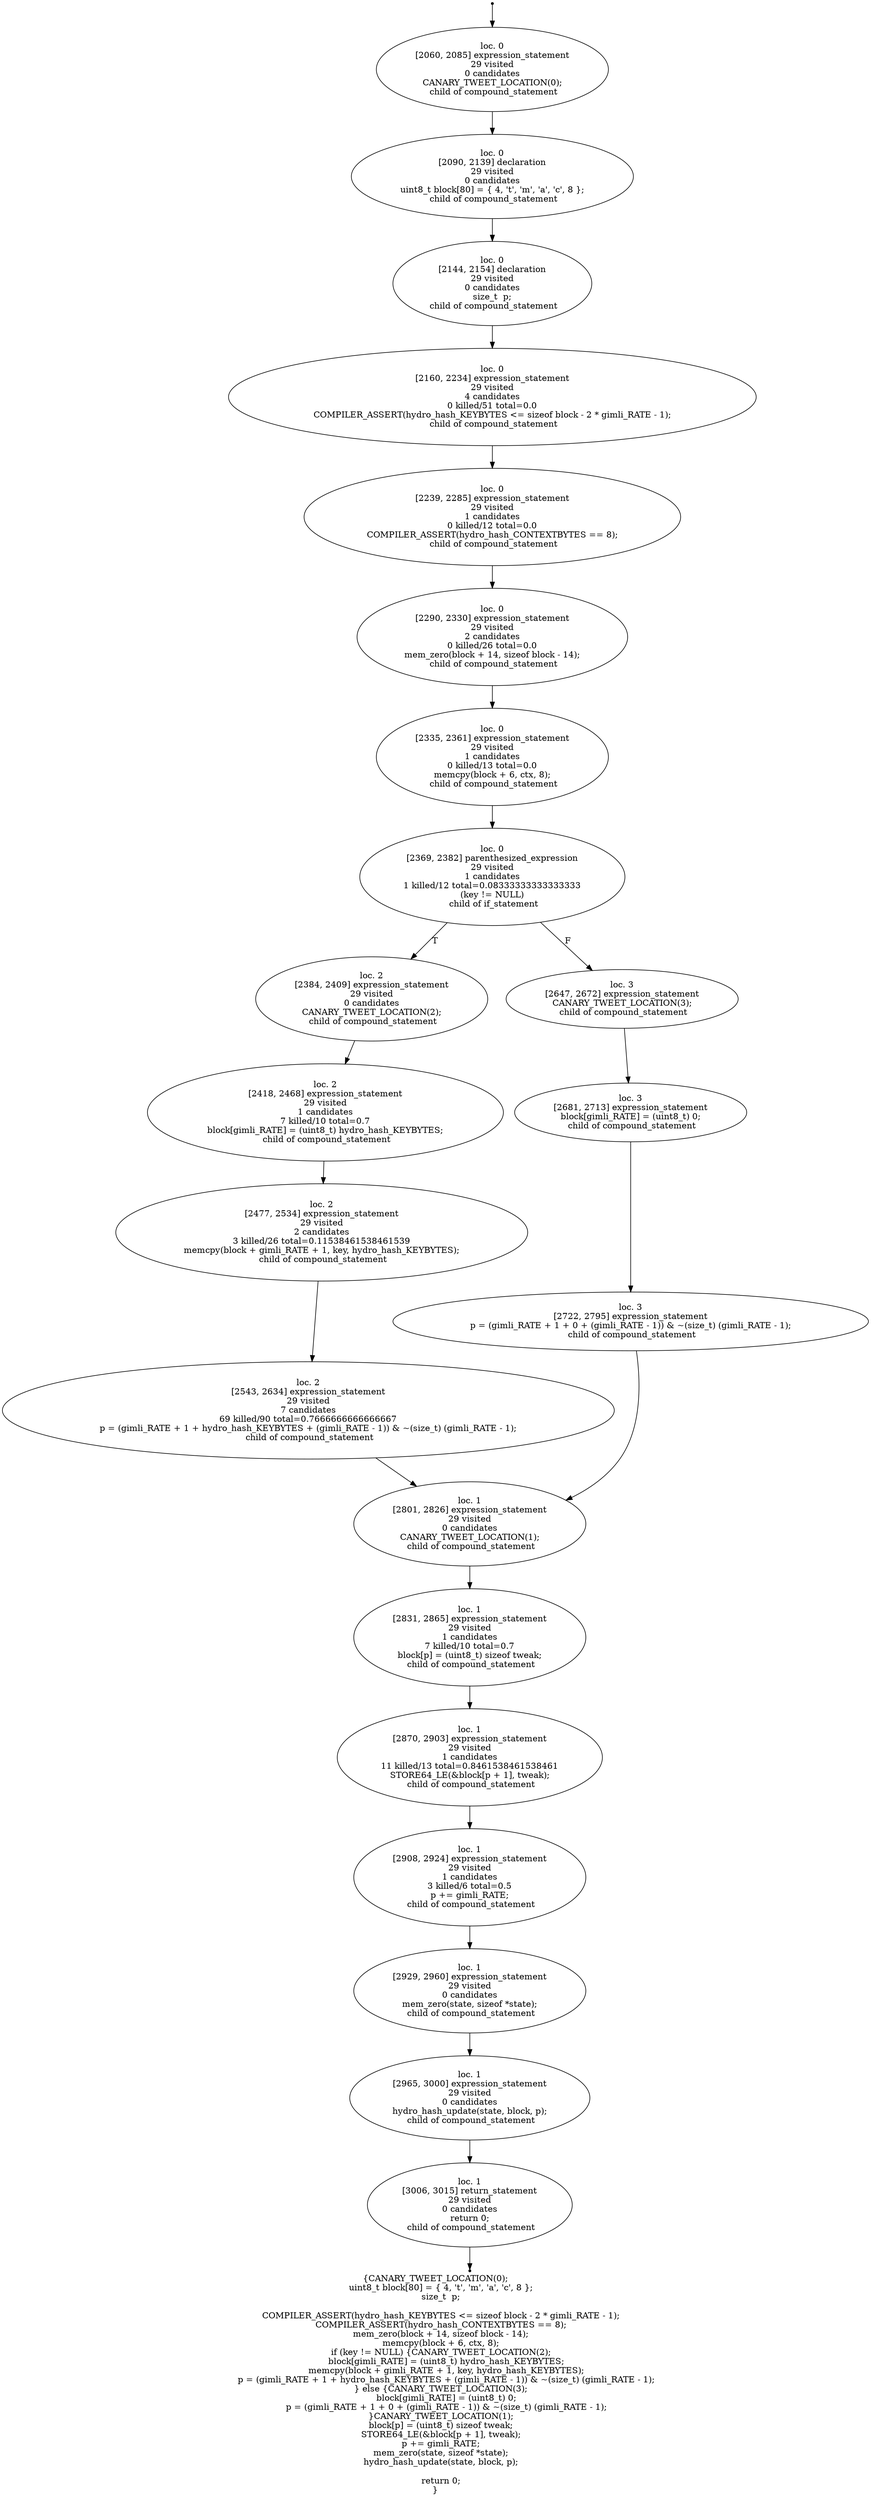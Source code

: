 digraph hydro_hash_init_with_tweak_localised_2 {
	initial [shape=point]
	initial -> "loc. 0
[2060, 2085] expression_statement
29 visited
0 candidates
 CANARY_TWEET_LOCATION(0); 
 child of compound_statement"
	final [shape=point]
	"loc. 1
[3006, 3015] return_statement
29 visited
0 candidates
 return 0; 
 child of compound_statement" -> final
	"loc. 0
[2060, 2085] expression_statement
29 visited
0 candidates
 CANARY_TWEET_LOCATION(0); 
 child of compound_statement"
	"loc. 0
[2060, 2085] expression_statement
29 visited
0 candidates
 CANARY_TWEET_LOCATION(0); 
 child of compound_statement" -> "loc. 0
[2090, 2139] declaration
29 visited
0 candidates
 uint8_t block[80] = { 4, 't', 'm', 'a', 'c', 8 }; 
 child of compound_statement"
	"loc. 0
[2090, 2139] declaration
29 visited
0 candidates
 uint8_t block[80] = { 4, 't', 'm', 'a', 'c', 8 }; 
 child of compound_statement"
	"loc. 0
[2090, 2139] declaration
29 visited
0 candidates
 uint8_t block[80] = { 4, 't', 'm', 'a', 'c', 8 }; 
 child of compound_statement" -> "loc. 0
[2144, 2154] declaration
29 visited
0 candidates
 size_t  p; 
 child of compound_statement"
	"loc. 0
[2144, 2154] declaration
29 visited
0 candidates
 size_t  p; 
 child of compound_statement"
	"loc. 0
[2144, 2154] declaration
29 visited
0 candidates
 size_t  p; 
 child of compound_statement" -> "loc. 0
[2160, 2234] expression_statement
29 visited
4 candidates
0 killed/51 total=0.0
 COMPILER_ASSERT(hydro_hash_KEYBYTES <= sizeof block - 2 * gimli_RATE - 1); 
 child of compound_statement"
	"loc. 0
[2160, 2234] expression_statement
29 visited
4 candidates
0 killed/51 total=0.0
 COMPILER_ASSERT(hydro_hash_KEYBYTES <= sizeof block - 2 * gimli_RATE - 1); 
 child of compound_statement"
	"loc. 0
[2160, 2234] expression_statement
29 visited
4 candidates
0 killed/51 total=0.0
 COMPILER_ASSERT(hydro_hash_KEYBYTES <= sizeof block - 2 * gimli_RATE - 1); 
 child of compound_statement" -> "loc. 0
[2239, 2285] expression_statement
29 visited
1 candidates
0 killed/12 total=0.0
 COMPILER_ASSERT(hydro_hash_CONTEXTBYTES == 8); 
 child of compound_statement"
	"loc. 0
[2239, 2285] expression_statement
29 visited
1 candidates
0 killed/12 total=0.0
 COMPILER_ASSERT(hydro_hash_CONTEXTBYTES == 8); 
 child of compound_statement"
	"loc. 0
[2239, 2285] expression_statement
29 visited
1 candidates
0 killed/12 total=0.0
 COMPILER_ASSERT(hydro_hash_CONTEXTBYTES == 8); 
 child of compound_statement" -> "loc. 0
[2290, 2330] expression_statement
29 visited
2 candidates
0 killed/26 total=0.0
 mem_zero(block + 14, sizeof block - 14); 
 child of compound_statement"
	"loc. 0
[2290, 2330] expression_statement
29 visited
2 candidates
0 killed/26 total=0.0
 mem_zero(block + 14, sizeof block - 14); 
 child of compound_statement"
	"loc. 0
[2290, 2330] expression_statement
29 visited
2 candidates
0 killed/26 total=0.0
 mem_zero(block + 14, sizeof block - 14); 
 child of compound_statement" -> "loc. 0
[2335, 2361] expression_statement
29 visited
1 candidates
0 killed/13 total=0.0
 memcpy(block + 6, ctx, 8); 
 child of compound_statement"
	"loc. 0
[2335, 2361] expression_statement
29 visited
1 candidates
0 killed/13 total=0.0
 memcpy(block + 6, ctx, 8); 
 child of compound_statement"
	"loc. 0
[2335, 2361] expression_statement
29 visited
1 candidates
0 killed/13 total=0.0
 memcpy(block + 6, ctx, 8); 
 child of compound_statement" -> "loc. 0
[2369, 2382] parenthesized_expression
29 visited
1 candidates
1 killed/12 total=0.08333333333333333
 (key != NULL) 
 child of if_statement"
	"loc. 0
[2369, 2382] parenthesized_expression
29 visited
1 candidates
1 killed/12 total=0.08333333333333333
 (key != NULL) 
 child of if_statement"
	"loc. 0
[2369, 2382] parenthesized_expression
29 visited
1 candidates
1 killed/12 total=0.08333333333333333
 (key != NULL) 
 child of if_statement" -> "loc. 2
[2384, 2409] expression_statement
29 visited
0 candidates
 CANARY_TWEET_LOCATION(2); 
 child of compound_statement" [label=T]
	"loc. 0
[2369, 2382] parenthesized_expression
29 visited
1 candidates
1 killed/12 total=0.08333333333333333
 (key != NULL) 
 child of if_statement" -> "loc. 3
[2647, 2672] expression_statement
 CANARY_TWEET_LOCATION(3); 
 child of compound_statement" [label=F]
	"loc. 2
[2384, 2409] expression_statement
29 visited
0 candidates
 CANARY_TWEET_LOCATION(2); 
 child of compound_statement"
	"loc. 2
[2384, 2409] expression_statement
29 visited
0 candidates
 CANARY_TWEET_LOCATION(2); 
 child of compound_statement" -> "loc. 2
[2418, 2468] expression_statement
29 visited
1 candidates
7 killed/10 total=0.7
 block[gimli_RATE] = (uint8_t) hydro_hash_KEYBYTES; 
 child of compound_statement"
	"loc. 3
[2647, 2672] expression_statement
 CANARY_TWEET_LOCATION(3); 
 child of compound_statement"
	"loc. 3
[2647, 2672] expression_statement
 CANARY_TWEET_LOCATION(3); 
 child of compound_statement" -> "loc. 3
[2681, 2713] expression_statement
 block[gimli_RATE] = (uint8_t) 0; 
 child of compound_statement"
	"loc. 2
[2418, 2468] expression_statement
29 visited
1 candidates
7 killed/10 total=0.7
 block[gimli_RATE] = (uint8_t) hydro_hash_KEYBYTES; 
 child of compound_statement"
	"loc. 2
[2418, 2468] expression_statement
29 visited
1 candidates
7 killed/10 total=0.7
 block[gimli_RATE] = (uint8_t) hydro_hash_KEYBYTES; 
 child of compound_statement" -> "loc. 2
[2477, 2534] expression_statement
29 visited
2 candidates
3 killed/26 total=0.11538461538461539
 memcpy(block + gimli_RATE + 1, key, hydro_hash_KEYBYTES); 
 child of compound_statement"
	"loc. 2
[2477, 2534] expression_statement
29 visited
2 candidates
3 killed/26 total=0.11538461538461539
 memcpy(block + gimli_RATE + 1, key, hydro_hash_KEYBYTES); 
 child of compound_statement"
	"loc. 2
[2477, 2534] expression_statement
29 visited
2 candidates
3 killed/26 total=0.11538461538461539
 memcpy(block + gimli_RATE + 1, key, hydro_hash_KEYBYTES); 
 child of compound_statement" -> "loc. 2
[2543, 2634] expression_statement
29 visited
7 candidates
69 killed/90 total=0.7666666666666667
 p = (gimli_RATE + 1 + hydro_hash_KEYBYTES + (gimli_RATE - 1)) & ~(size_t) (gimli_RATE - 1); 
 child of compound_statement"
	"loc. 2
[2543, 2634] expression_statement
29 visited
7 candidates
69 killed/90 total=0.7666666666666667
 p = (gimli_RATE + 1 + hydro_hash_KEYBYTES + (gimli_RATE - 1)) & ~(size_t) (gimli_RATE - 1); 
 child of compound_statement"
	"loc. 2
[2543, 2634] expression_statement
29 visited
7 candidates
69 killed/90 total=0.7666666666666667
 p = (gimli_RATE + 1 + hydro_hash_KEYBYTES + (gimli_RATE - 1)) & ~(size_t) (gimli_RATE - 1); 
 child of compound_statement" -> "loc. 1
[2801, 2826] expression_statement
29 visited
0 candidates
 CANARY_TWEET_LOCATION(1); 
 child of compound_statement"
	"loc. 1
[2801, 2826] expression_statement
29 visited
0 candidates
 CANARY_TWEET_LOCATION(1); 
 child of compound_statement"
	"loc. 1
[2801, 2826] expression_statement
29 visited
0 candidates
 CANARY_TWEET_LOCATION(1); 
 child of compound_statement" -> "loc. 1
[2831, 2865] expression_statement
29 visited
1 candidates
7 killed/10 total=0.7
 block[p] = (uint8_t) sizeof tweak; 
 child of compound_statement"
	"loc. 1
[2831, 2865] expression_statement
29 visited
1 candidates
7 killed/10 total=0.7
 block[p] = (uint8_t) sizeof tweak; 
 child of compound_statement"
	"loc. 1
[2831, 2865] expression_statement
29 visited
1 candidates
7 killed/10 total=0.7
 block[p] = (uint8_t) sizeof tweak; 
 child of compound_statement" -> "loc. 1
[2870, 2903] expression_statement
29 visited
1 candidates
11 killed/13 total=0.8461538461538461
 STORE64_LE(&block[p + 1], tweak); 
 child of compound_statement"
	"loc. 3
[2722, 2795] expression_statement
 p = (gimli_RATE + 1 + 0 + (gimli_RATE - 1)) & ~(size_t) (gimli_RATE - 1); 
 child of compound_statement"
	"loc. 3
[2722, 2795] expression_statement
 p = (gimli_RATE + 1 + 0 + (gimli_RATE - 1)) & ~(size_t) (gimli_RATE - 1); 
 child of compound_statement" -> "loc. 1
[2801, 2826] expression_statement
29 visited
0 candidates
 CANARY_TWEET_LOCATION(1); 
 child of compound_statement"
	"loc. 3
[2681, 2713] expression_statement
 block[gimli_RATE] = (uint8_t) 0; 
 child of compound_statement"
	"loc. 3
[2681, 2713] expression_statement
 block[gimli_RATE] = (uint8_t) 0; 
 child of compound_statement" -> "loc. 3
[2722, 2795] expression_statement
 p = (gimli_RATE + 1 + 0 + (gimli_RATE - 1)) & ~(size_t) (gimli_RATE - 1); 
 child of compound_statement"
	"loc. 1
[2870, 2903] expression_statement
29 visited
1 candidates
11 killed/13 total=0.8461538461538461
 STORE64_LE(&block[p + 1], tweak); 
 child of compound_statement"
	"loc. 1
[2870, 2903] expression_statement
29 visited
1 candidates
11 killed/13 total=0.8461538461538461
 STORE64_LE(&block[p + 1], tweak); 
 child of compound_statement" -> "loc. 1
[2908, 2924] expression_statement
29 visited
1 candidates
3 killed/6 total=0.5
 p += gimli_RATE; 
 child of compound_statement"
	"loc. 1
[2908, 2924] expression_statement
29 visited
1 candidates
3 killed/6 total=0.5
 p += gimli_RATE; 
 child of compound_statement"
	"loc. 1
[2908, 2924] expression_statement
29 visited
1 candidates
3 killed/6 total=0.5
 p += gimli_RATE; 
 child of compound_statement" -> "loc. 1
[2929, 2960] expression_statement
29 visited
0 candidates
 mem_zero(state, sizeof *state); 
 child of compound_statement"
	"loc. 1
[2929, 2960] expression_statement
29 visited
0 candidates
 mem_zero(state, sizeof *state); 
 child of compound_statement"
	"loc. 1
[2929, 2960] expression_statement
29 visited
0 candidates
 mem_zero(state, sizeof *state); 
 child of compound_statement" -> "loc. 1
[2965, 3000] expression_statement
29 visited
0 candidates
 hydro_hash_update(state, block, p); 
 child of compound_statement"
	"loc. 1
[2965, 3000] expression_statement
29 visited
0 candidates
 hydro_hash_update(state, block, p); 
 child of compound_statement"
	"loc. 1
[2965, 3000] expression_statement
29 visited
0 candidates
 hydro_hash_update(state, block, p); 
 child of compound_statement" -> "loc. 1
[3006, 3015] return_statement
29 visited
0 candidates
 return 0; 
 child of compound_statement"
	"loc. 1
[3006, 3015] return_statement
29 visited
0 candidates
 return 0; 
 child of compound_statement"
	label="{CANARY_TWEET_LOCATION(0);
    uint8_t block[80] = { 4, 't', 'm', 'a', 'c', 8 };
    size_t  p;

    COMPILER_ASSERT(hydro_hash_KEYBYTES <= sizeof block - 2 * gimli_RATE - 1);
    COMPILER_ASSERT(hydro_hash_CONTEXTBYTES == 8);
    mem_zero(block + 14, sizeof block - 14);
    memcpy(block + 6, ctx, 8);
    if (key != NULL) {CANARY_TWEET_LOCATION(2);
        block[gimli_RATE] = (uint8_t) hydro_hash_KEYBYTES;
        memcpy(block + gimli_RATE + 1, key, hydro_hash_KEYBYTES);
        p = (gimli_RATE + 1 + hydro_hash_KEYBYTES + (gimli_RATE - 1)) & ~(size_t) (gimli_RATE - 1);
    } else {CANARY_TWEET_LOCATION(3);
        block[gimli_RATE] = (uint8_t) 0;
        p = (gimli_RATE + 1 + 0 + (gimli_RATE - 1)) & ~(size_t) (gimli_RATE - 1);
    }CANARY_TWEET_LOCATION(1);
    block[p] = (uint8_t) sizeof tweak;
    STORE64_LE(&block[p + 1], tweak);
    p += gimli_RATE;
    mem_zero(state, sizeof *state);
    hydro_hash_update(state, block, p);

    return 0;
}"
}
